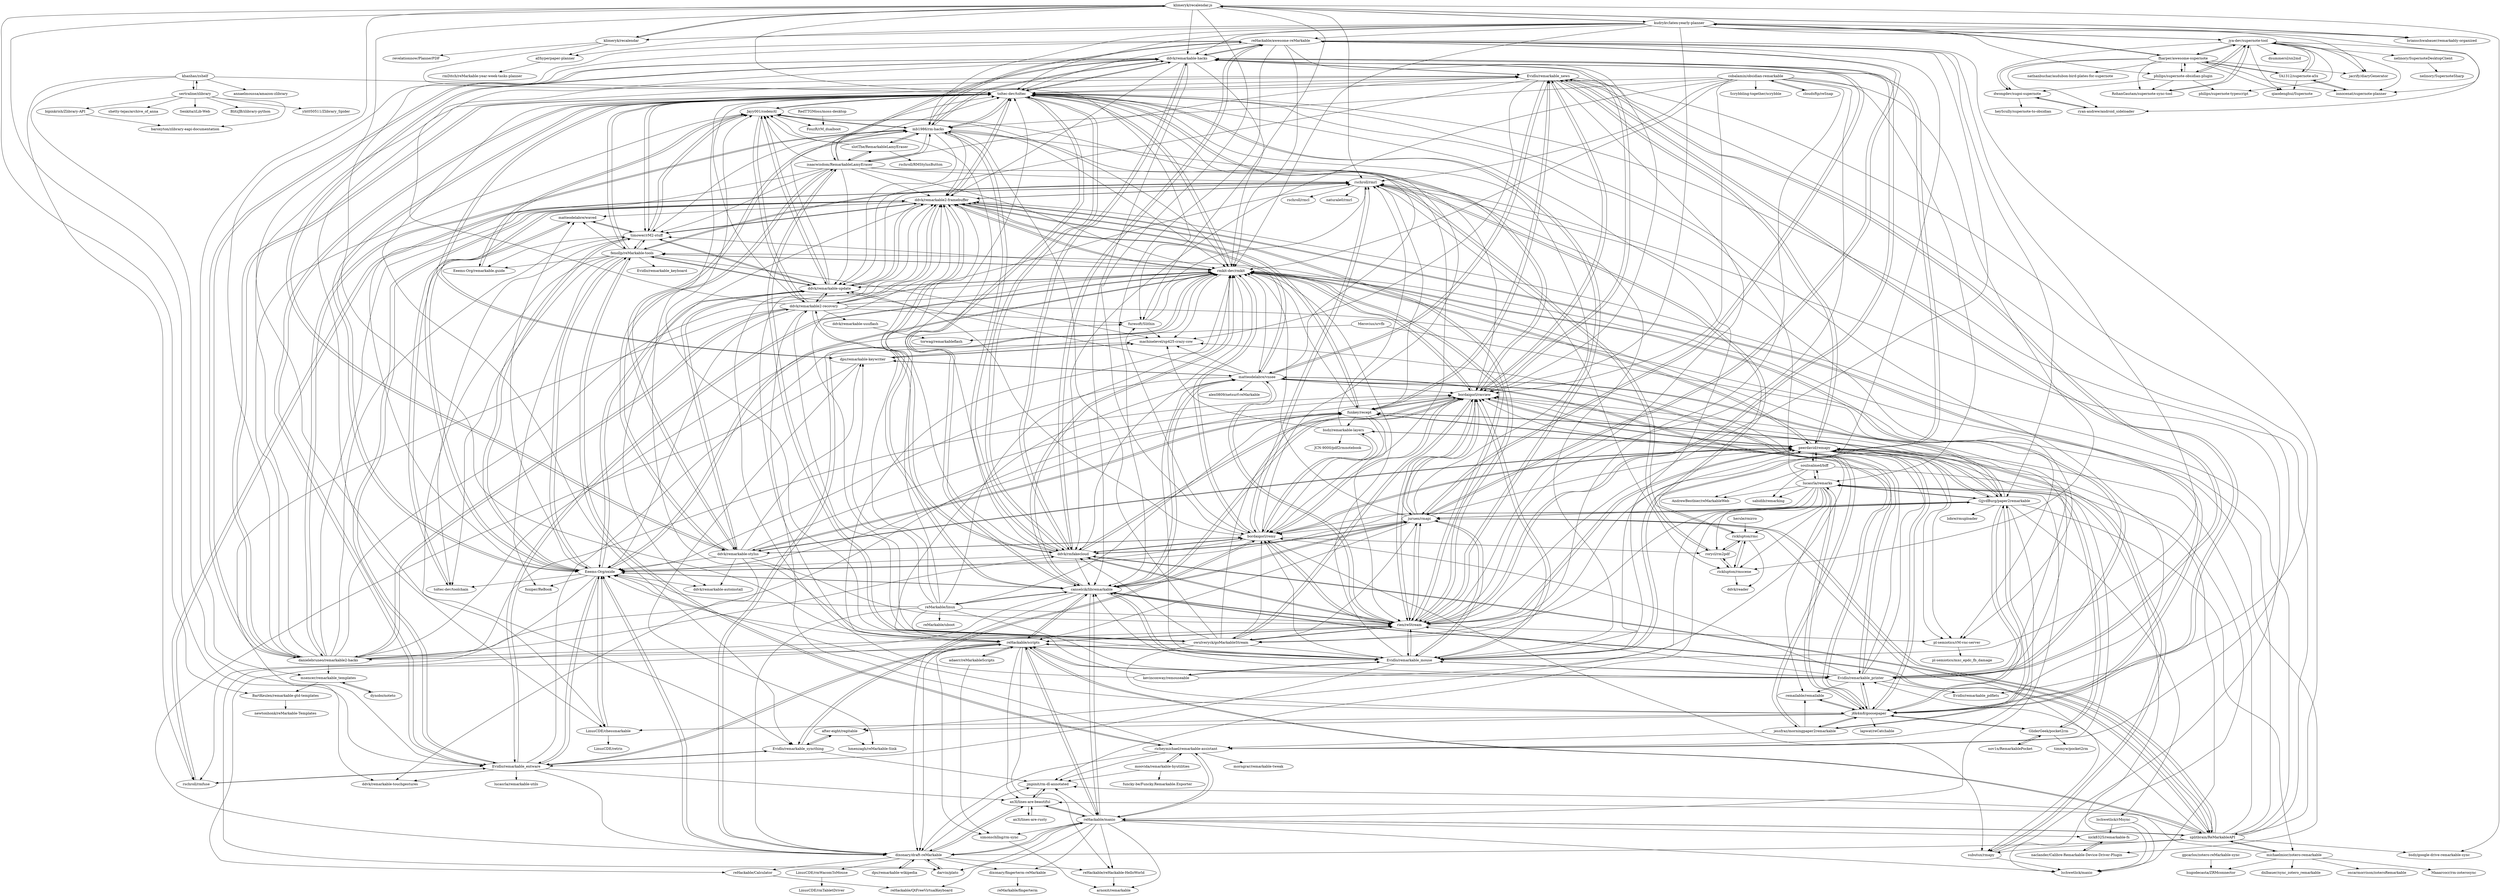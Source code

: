digraph G {
"reHackable/awesome-reMarkable" -> "ddvk/remarkable-hacks"
"reHackable/awesome-reMarkable" -> "juruen/rmapi"
"reHackable/awesome-reMarkable" -> "toltec-dev/toltec"
"reHackable/awesome-reMarkable" -> "ddvk/rmfakecloud"
"reHackable/awesome-reMarkable" -> "bordaigorl/rmview"
"reHackable/awesome-reMarkable" -> "rien/reStream"
"reHackable/awesome-reMarkable" -> "Evidlo/remarkable_mouse"
"reHackable/awesome-reMarkable" -> "canselcik/libremarkable"
"reHackable/awesome-reMarkable" -> "mb1986/rm-hacks"
"reHackable/awesome-reMarkable" -> "splitbrain/ReMarkableAPI"
"reHackable/awesome-reMarkable" -> "danielebruneo/remarkable2-hacks"
"reHackable/awesome-reMarkable" -> "owulveryck/goMarkableStream"
"reHackable/awesome-reMarkable" -> "GjjvdBurg/paper2remarkable"
"reHackable/awesome-reMarkable" -> "reHackable/scripts"
"reHackable/awesome-reMarkable" -> "rmkit-dev/rmkit"
"lschwetlick/rMsync" -> "lschwetlick/maxio"
"lschwetlick/rMsync" -> "nick8325/remarkable-fs"
"ddvk/remarkable-hacks" -> "reHackable/awesome-reMarkable"
"ddvk/remarkable-hacks" -> "toltec-dev/toltec"
"ddvk/remarkable-hacks" -> "mb1986/rm-hacks"
"ddvk/remarkable-hacks" -> "bordaigorl/rmview"
"ddvk/remarkable-hacks" -> "ddvk/rmfakecloud"
"ddvk/remarkable-hacks" -> "ddvk/remarkable-stylus"
"ddvk/remarkable-hacks" -> "juruen/rmapi"
"ddvk/remarkable-hacks" -> "rien/reStream"
"ddvk/remarkable-hacks" -> "danielebruneo/remarkable2-hacks"
"ddvk/remarkable-hacks" -> "Evidlo/remarkable_mouse"
"ddvk/remarkable-hacks" -> "rmkit-dev/rmkit"
"ddvk/remarkable-hacks" -> "canselcik/libremarkable"
"ddvk/remarkable-hacks" -> "ddvk/remarkable2-framebuffer"
"ddvk/remarkable-hacks" -> "isaacwisdom/RemarkableLamyEraser"
"ddvk/remarkable-hacks" -> "Evidlo/remarkable_news"
"richeymichael/remarkable-assistant" -> "morngrar/remarkable-tweak"
"richeymichael/remarkable-assistant" -> "moovida/remarkable-hyutilities"
"richeymichael/remarkable-assistant" -> "reHackable/maxio"
"richeymichael/remarkable-assistant" -> "dixonary/draft-reMarkable"
"richeymichael/remarkable-assistant" -> "jmpinit/rm-dl-annotated"
"richeymichael/remarkable-assistant" -> "fenollp/reMarkable-tools"
"Merovius/srvfb" -> "pl-semiotics/rM-vnc-server"
"Merovius/srvfb" -> "torwag/remarkableflash"
"Evidlo/remarkable_mouse" -> "kevinconway/remouseable"
"Evidlo/remarkable_mouse" -> "bordaigorl/rmview"
"Evidlo/remarkable_mouse" -> "rien/reStream"
"Evidlo/remarkable_mouse" -> "canselcik/libremarkable"
"Evidlo/remarkable_mouse" -> "reHackable/scripts"
"Evidlo/remarkable_mouse" -> "toltec-dev/toltec"
"Evidlo/remarkable_mouse" -> "Evidlo/remarkable_entware"
"Evidlo/remarkable_mouse" -> "ddvk/remarkable-hacks"
"Evidlo/remarkable_mouse" -> "Evidlo/remarkable_printer"
"Evidlo/remarkable_mouse" -> "peerdavid/remapy"
"Evidlo/remarkable_mouse" -> "matteodelabre/vnsee"
"Evidlo/remarkable_mouse" -> "juruen/rmapi"
"Evidlo/remarkable_mouse" -> "bordaigorl/remy"
"Evidlo/remarkable_mouse" -> "rmkit-dev/rmkit"
"Evidlo/remarkable_mouse" -> "ddvk/remarkable2-framebuffer"
"juruen/rmapi" -> "splitbrain/ReMarkableAPI"
"juruen/rmapi" -> "rien/reStream"
"juruen/rmapi" -> "ddvk/rmfakecloud"
"juruen/rmapi" -> "ddvk/remarkable-hacks"
"juruen/rmapi" -> "bordaigorl/rmview"
"juruen/rmapi" -> "reHackable/awesome-reMarkable"
"juruen/rmapi" -> "GjjvdBurg/paper2remarkable"
"juruen/rmapi" -> "canselcik/libremarkable"
"juruen/rmapi" -> "toltec-dev/toltec"
"juruen/rmapi" -> "rmkit-dev/rmkit"
"juruen/rmapi" -> "reHackable/scripts"
"juruen/rmapi" -> "peerdavid/remapy"
"juruen/rmapi" -> "subutux/rmapy"
"juruen/rmapi" -> "Evidlo/remarkable_mouse"
"juruen/rmapi" -> "bordaigorl/remy"
"Evidlo/remarkable_syncthing" -> "Evidlo/remarkable_entware"
"Evidlo/remarkable_syncthing" -> "after-eight/regitable"
"Evidlo/remarkable_syncthing" -> "bordaigorl/remy"
"Evidlo/remarkable_syncthing" -> "jmpinit/rm-dl-annotated"
"reHackable/scripts" -> "reHackable/maxio"
"reHackable/scripts" -> "simonschllng/rm-sync"
"reHackable/scripts" -> "Evidlo/remarkable_mouse"
"reHackable/scripts" -> "Evidlo/remarkable_entware"
"reHackable/scripts" -> "Eeems-Org/oxide"
"reHackable/scripts" -> "adaerr/reMarkableScripts"
"reHackable/scripts" -> "rmkit-dev/rmkit"
"reHackable/scripts" -> "splitbrain/ReMarkableAPI"
"reHackable/scripts" -> "ax3l/lines-are-beautiful"
"reHackable/scripts" -> "rien/reStream"
"reHackable/scripts" -> "reHackable/reHackable-HelloWorld"
"reHackable/scripts" -> "canselcik/libremarkable"
"reHackable/scripts" -> "Evidlo/remarkable_printer"
"reHackable/scripts" -> "reHackable/Calculator"
"reHackable/scripts" -> "dixonary/draft-reMarkable"
"GjjvdBurg/paper2remarkable" -> "j6k4m8/goosepaper"
"GjjvdBurg/paper2remarkable" -> "juruen/rmapi"
"GjjvdBurg/paper2remarkable" -> "peerdavid/remapy"
"GjjvdBurg/paper2remarkable" -> "jessfraz/morningpaper2remarkable"
"GjjvdBurg/paper2remarkable" -> "lschwetlick/rMsync"
"GjjvdBurg/paper2remarkable" -> "after-eight/regitable"
"GjjvdBurg/paper2remarkable" -> "lucasrla/remarks"
"GjjvdBurg/paper2remarkable" -> "rien/reStream"
"GjjvdBurg/paper2remarkable" -> "funkey/recept"
"GjjvdBurg/paper2remarkable" -> "matteodelabre/vnsee"
"GjjvdBurg/paper2remarkable" -> "jmpinit/rm-dl-annotated"
"GjjvdBurg/paper2remarkable" -> "bordaigorl/rmview"
"GjjvdBurg/paper2remarkable" -> "lobre/rmuploader"
"GjjvdBurg/paper2remarkable" -> "michaelmior/zotero-remarkable"
"GjjvdBurg/paper2remarkable" -> "richeymichael/remarkable-assistant"
"ax3l/lines-are-rusty" -> "ax3l/lines-are-beautiful"
"jessfraz/morningpaper2remarkable" -> "GjjvdBurg/paper2remarkable"
"jessfraz/morningpaper2remarkable" -> "j6k4m8/goosepaper"
"jessfraz/morningpaper2remarkable" -> "richeymichael/remarkable-assistant"
"jessfraz/morningpaper2remarkable" -> "matteodelabre/vnsee"
"jessfraz/morningpaper2remarkable" -> "remailable/remailable"
"dixonary/draft-reMarkable" -> "Eeems-Org/oxide"
"dixonary/draft-reMarkable" -> "reHackable/maxio"
"dixonary/draft-reMarkable" -> "LinusCDE/rmWacomToMouse"
"dixonary/draft-reMarkable" -> "darvin/plato"
"dixonary/draft-reMarkable" -> "jmpinit/rm-dl-annotated"
"dixonary/draft-reMarkable" -> "ax3l/lines-are-beautiful"
"dixonary/draft-reMarkable" -> "reHackable/reHackable-HelloWorld"
"dixonary/draft-reMarkable" -> "dixonary/fingerterm-reMarkable"
"dixonary/draft-reMarkable" -> "reHackable/Calculator"
"dixonary/draft-reMarkable" -> "dps/remarkable-wikipedia"
"dixonary/draft-reMarkable" -> "rmkit-dev/rmkit"
"canselcik/libremarkable" -> "Eeems-Org/oxide"
"canselcik/libremarkable" -> "toltec-dev/toltec"
"canselcik/libremarkable" -> "ddvk/remarkable2-framebuffer"
"canselcik/libremarkable" -> "splitbrain/ReMarkableAPI"
"canselcik/libremarkable" -> "rmkit-dev/rmkit"
"canselcik/libremarkable" -> "darvin/plato"
"canselcik/libremarkable" -> "Evidlo/remarkable_mouse"
"canselcik/libremarkable" -> "reMarkable/linux"
"canselcik/libremarkable" -> "rien/reStream"
"canselcik/libremarkable" -> "juruen/rmapi"
"canselcik/libremarkable" -> "bordaigorl/rmview"
"canselcik/libremarkable" -> "dixonary/draft-reMarkable"
"canselcik/libremarkable" -> "reHackable/maxio"
"canselcik/libremarkable" -> "matteodelabre/vnsee"
"canselcik/libremarkable" -> "reHackable/scripts"
"dps/remarkable-wikipedia" -> "dixonary/draft-reMarkable"
"nick8325/remarkable-fs" -> "naclander/Calibre-Remarkable-Device-Driver-Plugin"
"adaerr/reMarkableScripts" -> "simonschllng/rm-sync"
"adaerr/reMarkableScripts" -> "reHackable/scripts"
"splitbrain/ReMarkableAPI" -> "juruen/rmapi"
"splitbrain/ReMarkableAPI" -> "canselcik/libremarkable"
"splitbrain/ReMarkableAPI" -> "michaelmior/zotero-remarkable"
"splitbrain/ReMarkableAPI" -> "reHackable/maxio"
"splitbrain/ReMarkableAPI" -> "reHackable/scripts"
"splitbrain/ReMarkableAPI" -> "subutux/rmapy"
"splitbrain/ReMarkableAPI" -> "toltec-dev/toltec"
"splitbrain/ReMarkableAPI" -> "rmkit-dev/rmkit"
"splitbrain/ReMarkableAPI" -> "ddvk/rmfakecloud"
"splitbrain/ReMarkableAPI" -> "dixonary/draft-reMarkable"
"splitbrain/ReMarkableAPI" -> "Evidlo/remarkable_printer"
"splitbrain/ReMarkableAPI" -> "bsdz/google-drive-remarkable-sync"
"splitbrain/ReMarkableAPI" -> "peerdavid/remapy"
"splitbrain/ReMarkableAPI" -> "ax3l/lines-are-beautiful"
"splitbrain/ReMarkableAPI" -> "ddvk/remarkable2-framebuffer"
"simonschllng/rm-sync" -> "arnoxit/remarkable"
"jmpinit/rm-dl-annotated" -> "ax3l/lines-are-beautiful"
"dps/remarkable-keywriter" -> "machinelevel/sp425-crazy-cow"
"dps/remarkable-keywriter" -> "matteodelabre/vnsee"
"dps/remarkable-keywriter" -> "toltec-dev/toltec"
"dps/remarkable-keywriter" -> "dixonary/draft-reMarkable"
"dps/remarkable-keywriter" -> "rmkit-dev/rmkit"
"dps/remarkable-keywriter" -> "hmenzagh/reMarkable-Sink"
"ax3l/lines-are-beautiful" -> "reHackable/maxio"
"ax3l/lines-are-beautiful" -> "jmpinit/rm-dl-annotated"
"ax3l/lines-are-beautiful" -> "ax3l/lines-are-rusty"
"ax3l/lines-are-beautiful" -> "dixonary/draft-reMarkable"
"michaelmior/zotero-remarkable" -> "dnlbauer/sync_zotero_remarkable"
"michaelmior/zotero-remarkable" -> "splitbrain/ReMarkableAPI"
"michaelmior/zotero-remarkable" -> "oscarmorrison/zoteroRemarkable" ["e"=1]
"michaelmior/zotero-remarkable" -> "Maaarcocr/rm-zoterosync"
"michaelmior/zotero-remarkable" -> "hugodecasta/ZRMconnector"
"michaelmior/zotero-remarkable" -> "jmpinit/rm-dl-annotated"
"reHackable/maxio" -> "ax3l/lines-are-beautiful"
"reHackable/maxio" -> "reHackable/scripts"
"reHackable/maxio" -> "lschwetlick/maxio"
"reHackable/maxio" -> "dixonary/draft-reMarkable"
"reHackable/maxio" -> "jmpinit/rm-dl-annotated"
"reHackable/maxio" -> "nick8325/remarkable-fs"
"reHackable/maxio" -> "reHackable/reHackable-HelloWorld"
"reHackable/maxio" -> "richeymichael/remarkable-assistant"
"reHackable/maxio" -> "arnoxit/remarkable"
"reHackable/maxio" -> "simonschllng/rm-sync"
"reHackable/maxio" -> "splitbrain/ReMarkableAPI"
"reHackable/maxio" -> "dixonary/fingerterm-reMarkable"
"reHackable/maxio" -> "darvin/plato"
"reHackable/maxio" -> "reHackable/QtFreeVirtualKeyboard"
"reHackable/maxio" -> "canselcik/libremarkable"
"Evidlo/remarkable_entware" -> "Evidlo/remarkable_syncthing"
"Evidlo/remarkable_entware" -> "rschroll/rmfuse"
"Evidlo/remarkable_entware" -> "rmkit-dev/rmkit"
"Evidlo/remarkable_entware" -> "toltec-dev/toltec"
"Evidlo/remarkable_entware" -> "dixonary/draft-reMarkable"
"Evidlo/remarkable_entware" -> "Eeems-Org/oxide"
"Evidlo/remarkable_entware" -> "reHackable/scripts"
"Evidlo/remarkable_entware" -> "ddvk/remarkable-touchgestures"
"Evidlo/remarkable_entware" -> "machinelevel/sp425-crazy-cow"
"Evidlo/remarkable_entware" -> "ax3l/lines-are-beautiful"
"Evidlo/remarkable_entware" -> "ddvk/remarkable2-framebuffer"
"Evidlo/remarkable_entware" -> "lucasrla/remarkable-utils"
"reHackable/reHackable-HelloWorld" -> "arnoxit/remarkable"
"darvin/plato" -> "dixonary/draft-reMarkable"
"reHackable/Calculator" -> "reHackable/QtFreeVirtualKeyboard"
"LinusCDE/rmWacomToMouse" -> "LinusCDE/rmTabletDriver"
"dixonary/fingerterm-reMarkable" -> "reMarkable/fingerterm"
"moovida/remarkable-hyutilities" -> "funcky-be/Funcky.Remarkable.Exporter"
"moovida/remarkable-hyutilities" -> "richeymichael/remarkable-assistant"
"moovida/remarkable-hyutilities" -> "jmpinit/rm-dl-annotated"
"rien/reStream" -> "bordaigorl/rmview"
"rien/reStream" -> "juruen/rmapi"
"rien/reStream" -> "Evidlo/remarkable_mouse"
"rien/reStream" -> "toltec-dev/toltec"
"rien/reStream" -> "rmkit-dev/rmkit"
"rien/reStream" -> "ddvk/remarkable-hacks"
"rien/reStream" -> "matteodelabre/vnsee"
"rien/reStream" -> "canselcik/libremarkable"
"rien/reStream" -> "ddvk/rmfakecloud"
"rien/reStream" -> "ddvk/remarkable2-framebuffer"
"rien/reStream" -> "reHackable/scripts"
"rien/reStream" -> "peerdavid/remapy"
"rien/reStream" -> "owulveryck/goMarkableStream"
"rien/reStream" -> "bordaigorl/remy"
"rien/reStream" -> "pl-semiotics/rM-vnc-server"
"ddvk/remarkable-stylus" -> "isaacwisdom/RemarkableLamyEraser"
"ddvk/remarkable-stylus" -> "ddvk/remarkable-hacks"
"ddvk/remarkable-stylus" -> "ddvk/remarkable-autoinstall"
"ddvk/remarkable-stylus" -> "ddvk/remarkable-update"
"ddvk/remarkable-stylus" -> "funkey/recept"
"ddvk/remarkable-stylus" -> "peerdavid/remapy"
"ddvk/remarkable-stylus" -> "mb1986/rm-hacks"
"ddvk/remarkable-stylus" -> "Eeems-Org/oxide"
"ddvk/remarkable-stylus" -> "bordaigorl/remy"
"ddvk/remarkable-stylus" -> "bordaigorl/rmview"
"ddvk/remarkable-stylus" -> "ddvk/remarkable-touchgestures"
"ddvk/remarkable-stylus" -> "rien/reStream"
"ddvk/remarkable-stylus" -> "dps/remarkable-keywriter"
"peerdavid/remapy" -> "bordaigorl/remy"
"peerdavid/remapy" -> "subutux/rmapy"
"peerdavid/remapy" -> "rmkit-dev/rmkit"
"peerdavid/remapy" -> "soulisalmed/biff"
"peerdavid/remapy" -> "bsdz/remarkable-layers"
"peerdavid/remapy" -> "bordaigorl/rmview"
"peerdavid/remapy" -> "GjjvdBurg/paper2remarkable"
"peerdavid/remapy" -> "lschwetlick/maxio"
"peerdavid/remapy" -> "rien/reStream"
"peerdavid/remapy" -> "Evidlo/remarkable_news"
"peerdavid/remapy" -> "richeymichael/remarkable-assistant"
"peerdavid/remapy" -> "ddvk/remarkable-stylus"
"peerdavid/remapy" -> "pl-semiotics/rM-vnc-server"
"peerdavid/remapy" -> "j6k4m8/goosepaper"
"bordaigorl/rmview" -> "rien/reStream"
"bordaigorl/rmview" -> "Evidlo/remarkable_mouse"
"bordaigorl/rmview" -> "ddvk/remarkable-hacks"
"bordaigorl/rmview" -> "bordaigorl/remy"
"bordaigorl/rmview" -> "peerdavid/remapy"
"bordaigorl/rmview" -> "toltec-dev/toltec"
"bordaigorl/rmview" -> "rmkit-dev/rmkit"
"bordaigorl/rmview" -> "juruen/rmapi"
"bordaigorl/rmview" -> "ddvk/rmfakecloud"
"bordaigorl/rmview" -> "owulveryck/goMarkableStream"
"bordaigorl/rmview" -> "funkey/recept"
"bordaigorl/rmview" -> "pl-semiotics/rM-vnc-server"
"bordaigorl/rmview" -> "canselcik/libremarkable"
"bordaigorl/rmview" -> "Eeems-Org/oxide"
"bordaigorl/rmview" -> "Evidlo/remarkable_news"
"rmkit-dev/rmkit" -> "Eeems-Org/oxide"
"rmkit-dev/rmkit" -> "toltec-dev/toltec"
"rmkit-dev/rmkit" -> "ddvk/remarkable2-framebuffer"
"rmkit-dev/rmkit" -> "peerdavid/remapy"
"rmkit-dev/rmkit" -> "Evidlo/remarkable_entware"
"rmkit-dev/rmkit" -> "fenollp/reMarkable-tools"
"rmkit-dev/rmkit" -> "dixonary/draft-reMarkable"
"rmkit-dev/rmkit" -> "ddvk/remarkable-update"
"rmkit-dev/rmkit" -> "bordaigorl/rmview"
"rmkit-dev/rmkit" -> "rien/reStream"
"rmkit-dev/rmkit" -> "canselcik/libremarkable"
"rmkit-dev/rmkit" -> "bordaigorl/remy"
"rmkit-dev/rmkit" -> "timower/rM2-stuff"
"rmkit-dev/rmkit" -> "Evidlo/remarkable_printer"
"rmkit-dev/rmkit" -> "machinelevel/sp425-crazy-cow"
"subutux/rmapy" -> "peerdavid/remapy"
"subutux/rmapy" -> "lschwetlick/maxio"
"subutux/rmapy" -> "rschroll/rmrl"
"kevinconway/remouseable" -> "Evidlo/remarkable_mouse"
"kevinconway/remouseable" -> "ddvk/remarkable2-framebuffer"
"kevinconway/remouseable" -> "matteodelabre/vnsee"
"kevinconway/remouseable" -> "bordaigorl/rmview"
"bordaigorl/remy" -> "peerdavid/remapy"
"bordaigorl/remy" -> "rschroll/rmrl"
"bordaigorl/remy" -> "bordaigorl/rmview"
"bordaigorl/remy" -> "bsdz/remarkable-layers"
"bordaigorl/remy" -> "rmkit-dev/rmkit"
"bordaigorl/remy" -> "rorycl/rm2pdf"
"bordaigorl/remy" -> "subutux/rmapy"
"bordaigorl/remy" -> "Evidlo/remarkable_syncthing"
"bordaigorl/remy" -> "furesoft/Slithin"
"bordaigorl/remy" -> "Eeems-Org/oxide"
"bordaigorl/remy" -> "Jayy001/codexctl"
"bordaigorl/remy" -> "rien/reStream"
"bordaigorl/remy" -> "ddvk/rmfakecloud"
"bordaigorl/remy" -> "ddvk/remarkable-stylus"
"bordaigorl/remy" -> "ddvk/remarkable-update"
"jya-dev/supernote-tool" -> "fharper/awesome-supernote"
"jya-dev/supernote-tool" -> "RohanGautam/supernote-sync-tool"
"jya-dev/supernote-tool" -> "TA1312/supernote-a5x"
"jya-dev/supernote-tool" -> "philips/supernote-obsidian-plugin"
"jya-dev/supernote-tool" -> "qiaodenghui/Supernote"
"jya-dev/supernote-tool" -> "jacrify/diaryGenerator"
"jya-dev/supernote-tool" -> "innocenat/supernote-planner"
"jya-dev/supernote-tool" -> "dsummersl/sn2md"
"jya-dev/supernote-tool" -> "kudrykv/latex-yearly-planner"
"jya-dev/supernote-tool" -> "dwongdev/sugoi-supernote"
"jya-dev/supernote-tool" -> "philips/supernote-typescript"
"jya-dev/supernote-tool" -> "nelinory/SupernoteDesktopClient"
"jya-dev/supernote-tool" -> "ryan-andrew/android_sideloader"
"j6k4m8/goosepaper" -> "remailable/remailable"
"j6k4m8/goosepaper" -> "Evidlo/remarkable_news"
"j6k4m8/goosepaper" -> "GjjvdBurg/paper2remarkable"
"j6k4m8/goosepaper" -> "GliderGeek/pocket2rm"
"j6k4m8/goosepaper" -> "ddvk/remarkable2-framebuffer"
"j6k4m8/goosepaper" -> "toltec-dev/toltec"
"j6k4m8/goosepaper" -> "jessfraz/morningpaper2remarkable"
"j6k4m8/goosepaper" -> "Eeems-Org/oxide"
"j6k4m8/goosepaper" -> "lucasrla/remarks"
"j6k4m8/goosepaper" -> "LinusCDE/chessmarkable"
"j6k4m8/goosepaper" -> "peerdavid/remapy"
"j6k4m8/goosepaper" -> "lapwat/reCatchable"
"j6k4m8/goosepaper" -> "Evidlo/remarkable_printer"
"j6k4m8/goosepaper" -> "funkey/recept"
"j6k4m8/goosepaper" -> "after-eight/regitable"
"ddvk/rmfakecloud" -> "toltec-dev/toltec"
"ddvk/rmfakecloud" -> "juruen/rmapi"
"ddvk/rmfakecloud" -> "ddvk/remarkable-hacks"
"ddvk/rmfakecloud" -> "bordaigorl/rmview"
"ddvk/rmfakecloud" -> "rien/reStream"
"ddvk/rmfakecloud" -> "Eeems-Org/oxide"
"ddvk/rmfakecloud" -> "rmkit-dev/rmkit"
"ddvk/rmfakecloud" -> "mb1986/rm-hacks"
"ddvk/rmfakecloud" -> "reHackable/awesome-reMarkable"
"ddvk/rmfakecloud" -> "ddvk/remarkable2-recovery"
"ddvk/rmfakecloud" -> "ddvk/remarkable2-framebuffer"
"ddvk/rmfakecloud" -> "bordaigorl/remy"
"ddvk/rmfakecloud" -> "canselcik/libremarkable"
"ddvk/rmfakecloud" -> "splitbrain/ReMarkableAPI"
"ddvk/rmfakecloud" -> "Jayy001/codexctl"
"Evidlo/remarkable_printer" -> "rmkit-dev/rmkit"
"Evidlo/remarkable_printer" -> "Evidlo/remarkable_news"
"Evidlo/remarkable_printer" -> "Evidlo/remarkable_pdflets"
"Evidlo/remarkable_printer" -> "matteodelabre/vnsee"
"Evidlo/remarkable_printer" -> "Evidlo/remarkable_mouse"
"Evidlo/remarkable_printer" -> "reHackable/scripts"
"Evidlo/remarkable_printer" -> "remailable/remailable"
"Evidlo/remarkable_printer" -> "peerdavid/remapy"
"Evidlo/remarkable_printer" -> "machinelevel/sp425-crazy-cow"
"Evidlo/remarkable_printer" -> "bordaigorl/rmview"
"Evidlo/remarkable_printer" -> "j6k4m8/goosepaper"
"Evidlo/remarkable_printer" -> "rien/reStream"
"Evidlo/remarkable_printer" -> "bordaigorl/remy"
"Evidlo/remarkable_printer" -> "fenollp/reMarkable-tools"
"Evidlo/remarkable_printer" -> "canselcik/libremarkable"
"Evidlo/remarkable_news" -> "j6k4m8/goosepaper"
"Evidlo/remarkable_news" -> "machinelevel/sp425-crazy-cow"
"Evidlo/remarkable_news" -> "Evidlo/remarkable_printer"
"Evidlo/remarkable_news" -> "matteodelabre/vnsee"
"Evidlo/remarkable_news" -> "peerdavid/remapy"
"Evidlo/remarkable_news" -> "Evidlo/remarkable_pdflets"
"Evidlo/remarkable_news" -> "bordaigorl/rmview"
"Evidlo/remarkable_news" -> "funkey/recept"
"Evidlo/remarkable_news" -> "ddvk/remarkable-update"
"Evidlo/remarkable_news" -> "ddvk/remarkable-hacks"
"Evidlo/remarkable_news" -> "rien/reStream"
"Evidlo/remarkable_news" -> "LinusCDE/chessmarkable"
"Evidlo/remarkable_news" -> "Evidlo/remarkable_syncthing"
"Evidlo/remarkable_news" -> "richeymichael/remarkable-assistant"
"Evidlo/remarkable_news" -> "toltec-dev/toltec"
"GliderGeek/pocket2rm" -> "nov1n/RemarkablePocket"
"GliderGeek/pocket2rm" -> "j6k4m8/goosepaper"
"GliderGeek/pocket2rm" -> "lucasrla/remarks"
"GliderGeek/pocket2rm" -> "timmyw/pocket2rm"
"toltec-dev/toltec" -> "rmkit-dev/rmkit"
"toltec-dev/toltec" -> "Eeems-Org/oxide"
"toltec-dev/toltec" -> "ddvk/remarkable2-framebuffer"
"toltec-dev/toltec" -> "ddvk/rmfakecloud"
"toltec-dev/toltec" -> "ddvk/remarkable-hacks"
"toltec-dev/toltec" -> "danielebruneo/remarkable2-hacks"
"toltec-dev/toltec" -> "Jayy001/codexctl"
"toltec-dev/toltec" -> "canselcik/libremarkable"
"toltec-dev/toltec" -> "Evidlo/remarkable_entware"
"toltec-dev/toltec" -> "bordaigorl/rmview"
"toltec-dev/toltec" -> "rien/reStream"
"toltec-dev/toltec" -> "fenollp/reMarkable-tools"
"toltec-dev/toltec" -> "mb1986/rm-hacks"
"toltec-dev/toltec" -> "timower/rM2-stuff"
"toltec-dev/toltec" -> "dps/remarkable-keywriter"
"Eeems-Org/oxide" -> "rmkit-dev/rmkit"
"Eeems-Org/oxide" -> "ddvk/remarkable2-framebuffer"
"Eeems-Org/oxide" -> "toltec-dev/toltec"
"Eeems-Org/oxide" -> "dixonary/draft-reMarkable"
"Eeems-Org/oxide" -> "timower/rM2-stuff"
"Eeems-Org/oxide" -> "canselcik/libremarkable"
"Eeems-Org/oxide" -> "fenollp/reMarkable-tools"
"Eeems-Org/oxide" -> "ddvk/remarkable-update"
"Eeems-Org/oxide" -> "toltec-dev/toolchain"
"Eeems-Org/oxide" -> "ddvk/remarkable-autoinstall"
"Eeems-Org/oxide" -> "LinusCDE/chessmarkable"
"Eeems-Org/oxide" -> "matteodelabre/waved"
"Eeems-Org/oxide" -> "Evidlo/remarkable_entware"
"Eeems-Org/oxide" -> "fsniper/ReBook"
"Eeems-Org/oxide" -> "rschroll/rmfuse"
"lucasrla/remarks" -> "soulisalmed/biff"
"lucasrla/remarks" -> "rorycl/rm2pdf"
"lucasrla/remarks" -> "GliderGeek/pocket2rm"
"lucasrla/remarks" -> "sabidib/remarking"
"lucasrla/remarks" -> "Eeems-Org/oxide"
"lucasrla/remarks" -> "j6k4m8/goosepaper"
"lucasrla/remarks" -> "AndrewBestbier/reMarkableWeb"
"lucasrla/remarks" -> "GjjvdBurg/paper2remarkable"
"lucasrla/remarks" -> "ricklupton/rmscene"
"lucasrla/remarks" -> "toltec-dev/toltec"
"lucasrla/remarks" -> "reHackable/maxio"
"lucasrla/remarks" -> "bordaigorl/remy"
"lucasrla/remarks" -> "ricklupton/rmc"
"lucasrla/remarks" -> "lschwetlick/maxio"
"lucasrla/remarks" -> "remailable/remailable"
"fenollp/reMarkable-tools" -> "Eeems-Org/oxide"
"fenollp/reMarkable-tools" -> "rschroll/rmrl"
"fenollp/reMarkable-tools" -> "timower/rM2-stuff"
"fenollp/reMarkable-tools" -> "Eeems-Org/remarkable.guide"
"fenollp/reMarkable-tools" -> "rmkit-dev/rmkit"
"fenollp/reMarkable-tools" -> "toltec-dev/toltec"
"fenollp/reMarkable-tools" -> "machinelevel/sp425-crazy-cow"
"fenollp/reMarkable-tools" -> "matteodelabre/waved"
"fenollp/reMarkable-tools" -> "fsniper/ReBook"
"fenollp/reMarkable-tools" -> "ddvk/remarkable-update"
"fenollp/reMarkable-tools" -> "Evidlo/remarkable_keyboard"
"fenollp/reMarkable-tools" -> "toltec-dev/toolchain"
"fenollp/reMarkable-tools" -> "richeymichael/remarkable-assistant"
"fenollp/reMarkable-tools" -> "LinusCDE/chessmarkable"
"rorycl/rm2pdf" -> "ricklupton/rmc"
"rorycl/rm2pdf" -> "rschroll/rmrl"
"rorycl/rm2pdf" -> "ricklupton/rmscene"
"ddvk/remarkable-uuuflash" -> "torwag/remarkableflash"
"machinelevel/sp425-crazy-cow" -> "dps/remarkable-keywriter"
"matteodelabre/vnsee" -> "dps/remarkable-keywriter"
"matteodelabre/vnsee" -> "rien/reStream"
"matteodelabre/vnsee" -> "ddvk/remarkable2-framebuffer"
"matteodelabre/vnsee" -> "Evidlo/remarkable_printer"
"matteodelabre/vnsee" -> "Evidlo/remarkable_news"
"matteodelabre/vnsee" -> "canselcik/libremarkable"
"matteodelabre/vnsee" -> "ddvk/remarkable-update"
"matteodelabre/vnsee" -> "rmkit-dev/rmkit"
"matteodelabre/vnsee" -> "Eeems-Org/oxide"
"matteodelabre/vnsee" -> "machinelevel/sp425-crazy-cow"
"matteodelabre/vnsee" -> "jessfraz/morningpaper2remarkable"
"matteodelabre/vnsee" -> "toltec-dev/toltec"
"matteodelabre/vnsee" -> "alex0809/netsurf-reMarkable"
"matteodelabre/vnsee" -> "bordaigorl/rmview"
"matteodelabre/vnsee" -> "GjjvdBurg/paper2remarkable"
"bsdz/remarkable-layers" -> "peerdavid/remapy"
"bsdz/remarkable-layers" -> "JCN-9000/pdf2rmnotebook" ["e"=1]
"bsdz/remarkable-layers" -> "rschroll/rmrl"
"bsdz/remarkable-layers" -> "bordaigorl/remy"
"bsdz/remarkable-layers" -> "machinelevel/sp425-crazy-cow"
"pl-semiotics/rM-vnc-server" -> "pl-semiotics/mxc_epdc_fb_damage"
"soulisalmed/biff" -> "lucasrla/remarks"
"soulisalmed/biff" -> "peerdavid/remapy"
"soulisalmed/biff" -> "AndrewBestbier/reMarkableWeb"
"soulisalmed/biff" -> "sabidib/remarking"
"soulisalmed/biff" -> "lschwetlick/maxio"
"toltec-dev/toolchain" -> "matteodelabre/waved"
"cobalamin/obsidian-remarkable" -> "cloudsftp/reSnap"
"cobalamin/obsidian-remarkable" -> "toltec-dev/toltec"
"cobalamin/obsidian-remarkable" -> "Scrybbling-together/scrybble"
"cobalamin/obsidian-remarkable" -> "mb1986/rm-hacks"
"cobalamin/obsidian-remarkable" -> "rschroll/rmrl"
"cobalamin/obsidian-remarkable" -> "rmkit-dev/rmkit"
"cobalamin/obsidian-remarkable" -> "ricklupton/rmscene"
"cobalamin/obsidian-remarkable" -> "lucasrla/remarks"
"cobalamin/obsidian-remarkable" -> "rien/reStream"
"cobalamin/obsidian-remarkable" -> "owulveryck/goMarkableStream"
"cobalamin/obsidian-remarkable" -> "ddvk/rmfakecloud"
"cobalamin/obsidian-remarkable" -> "bordaigorl/rmview"
"owulveryck/goMarkableStream" -> "bordaigorl/rmview"
"owulveryck/goMarkableStream" -> "rien/reStream"
"owulveryck/goMarkableStream" -> "toltec-dev/toltec"
"owulveryck/goMarkableStream" -> "ddvk/rmfakecloud"
"owulveryck/goMarkableStream" -> "ddvk/remarkable2-recovery"
"owulveryck/goMarkableStream" -> "mb1986/rm-hacks"
"owulveryck/goMarkableStream" -> "bordaigorl/remy"
"owulveryck/goMarkableStream" -> "isaacwisdom/RemarkableLamyEraser"
"owulveryck/goMarkableStream" -> "ddvk/remarkable2-framebuffer"
"owulveryck/goMarkableStream" -> "j6k4m8/goosepaper"
"owulveryck/goMarkableStream" -> "juruen/rmapi"
"owulveryck/goMarkableStream" -> "Evidlo/remarkable_mouse"
"owulveryck/goMarkableStream" -> "funkey/recept"
"owulveryck/goMarkableStream" -> "danielebruneo/remarkable2-hacks"
"owulveryck/goMarkableStream" -> "Jayy001/codexctl"
"after-eight/regitable" -> "hmenzagh/reMarkable-Sink"
"after-eight/regitable" -> "Evidlo/remarkable_syncthing"
"kudrykv/latex-yearly-planner" -> "fharper/awesome-supernote"
"kudrykv/latex-yearly-planner" -> "jya-dev/supernote-tool"
"kudrykv/latex-yearly-planner" -> "klimeryk/recalendar.js"
"kudrykv/latex-yearly-planner" -> "klimeryk/recalendar"
"kudrykv/latex-yearly-planner" -> "ddvk/remarkable-hacks"
"kudrykv/latex-yearly-planner" -> "mb1986/rm-hacks"
"kudrykv/latex-yearly-planner" -> "reHackable/awesome-reMarkable"
"kudrykv/latex-yearly-planner" -> "rmkit-dev/rmkit"
"kudrykv/latex-yearly-planner" -> "innocenat/supernote-planner"
"kudrykv/latex-yearly-planner" -> "bordaigorl/rmview"
"kudrykv/latex-yearly-planner" -> "brianschwabauer/remarkably-organized"
"kudrykv/latex-yearly-planner" -> "philips/supernote-obsidian-plugin"
"kudrykv/latex-yearly-planner" -> "jacrify/diaryGenerator"
"kudrykv/latex-yearly-planner" -> "af/hyperpaper-planner"
"kudrykv/latex-yearly-planner" -> "toltec-dev/toltec"
"khanhas/zshelf" -> "sertraline/zlibrary"
"khanhas/zshelf" -> "rschroll/rmfuse"
"khanhas/zshelf" -> "toltec-dev/toltec"
"khanhas/zshelf" -> "Evidlo/remarkable_entware"
"khanhas/zshelf" -> "annaelmoussa/amazon-zlibrary"
"funkey/recept" -> "ddvk/remarkable2-framebuffer"
"funkey/recept" -> "bordaigorl/rmview"
"funkey/recept" -> "ddvk/remarkable-stylus"
"funkey/recept" -> "rschroll/rmrl"
"funkey/recept" -> "bsdz/remarkable-layers"
"funkey/recept" -> "Evidlo/remarkable_news"
"funkey/recept" -> "rien/reStream"
"funkey/recept" -> "GjjvdBurg/paper2remarkable"
"funkey/recept" -> "rmkit-dev/rmkit"
"funkey/recept" -> "j6k4m8/goosepaper"
"funkey/recept" -> "bordaigorl/remy"
"LinusCDE/chessmarkable" -> "Eeems-Org/oxide"
"LinusCDE/chessmarkable" -> "LinusCDE/retris"
"ddvk/remarkable2-recovery" -> "ddvk/remarkable2-framebuffer"
"ddvk/remarkable2-recovery" -> "rmkit-dev/rmkit"
"ddvk/remarkable2-recovery" -> "toltec-dev/toltec"
"ddvk/remarkable2-recovery" -> "Jayy001/codexctl"
"ddvk/remarkable2-recovery" -> "ddvk/remarkable-update"
"ddvk/remarkable2-recovery" -> "ddvk/rmfakecloud"
"ddvk/remarkable2-recovery" -> "danielebruneo/remarkable2-hacks"
"ddvk/remarkable2-recovery" -> "ddvk/remarkable-uuuflash"
"ddvk/remarkable2-recovery" -> "rschroll/rmrl"
"ddvk/remarkable2-recovery" -> "richeymichael/remarkable-assistant"
"ddvk/remarkable2-recovery" -> "Eeems-Org/oxide"
"ddvk/remarkable2-recovery" -> "ddvk/remarkable-hacks"
"ddvk/remarkable2-recovery" -> "furesoft/Slithin"
"ddvk/remarkable2-recovery" -> "ddvk/remarkable-touchgestures"
"ddvk/remarkable2-recovery" -> "naclander/Calibre-Remarkable-Device-Driver-Plugin"
"cloudsftp/reSnap" -> "cobalamin/obsidian-remarkable"
"danielebruneo/remarkable2-hacks" -> "toltec-dev/toltec"
"danielebruneo/remarkable2-hacks" -> "ddvk/remarkable-hacks"
"danielebruneo/remarkable2-hacks" -> "ddvk/remarkable2-recovery"
"danielebruneo/remarkable2-hacks" -> "mb1986/rm-hacks"
"danielebruneo/remarkable2-hacks" -> "rmkit-dev/rmkit"
"danielebruneo/remarkable2-hacks" -> "msencer/remarkable_templates"
"danielebruneo/remarkable2-hacks" -> "ddvk/remarkable2-framebuffer"
"danielebruneo/remarkable2-hacks" -> "bordaigorl/rmview"
"danielebruneo/remarkable2-hacks" -> "timower/rM2-stuff"
"danielebruneo/remarkable2-hacks" -> "funkey/recept"
"danielebruneo/remarkable2-hacks" -> "Jayy001/codexctl"
"danielebruneo/remarkable2-hacks" -> "furesoft/Slithin"
"danielebruneo/remarkable2-hacks" -> "ddvk/rmfakecloud"
"danielebruneo/remarkable2-hacks" -> "rien/reStream"
"danielebruneo/remarkable2-hacks" -> "Evidlo/remarkable_news"
"isaacwisdom/RemarkableLamyEraser" -> "ddvk/remarkable-stylus"
"isaacwisdom/RemarkableLamyEraser" -> "slotThe/RemarkableLamyEraser"
"isaacwisdom/RemarkableLamyEraser" -> "ddvk/remarkable-hacks"
"isaacwisdom/RemarkableLamyEraser" -> "mb1986/rm-hacks"
"isaacwisdom/RemarkableLamyEraser" -> "toltec-dev/toltec"
"isaacwisdom/RemarkableLamyEraser" -> "ddvk/remarkable-update"
"isaacwisdom/RemarkableLamyEraser" -> "Jayy001/codexctl"
"isaacwisdom/RemarkableLamyEraser" -> "Evidlo/remarkable_news"
"isaacwisdom/RemarkableLamyEraser" -> "Eeems-Org/oxide"
"isaacwisdom/RemarkableLamyEraser" -> "rmkit-dev/rmkit"
"isaacwisdom/RemarkableLamyEraser" -> "rschroll/rmrl"
"isaacwisdom/RemarkableLamyEraser" -> "timower/rM2-stuff"
"isaacwisdom/RemarkableLamyEraser" -> "bordaigorl/rmview"
"isaacwisdom/RemarkableLamyEraser" -> "owulveryck/goMarkableStream"
"isaacwisdom/RemarkableLamyEraser" -> "ddvk/remarkable2-framebuffer"
"ddvk/remarkable2-framebuffer" -> "Eeems-Org/oxide"
"ddvk/remarkable2-framebuffer" -> "toltec-dev/toltec"
"ddvk/remarkable2-framebuffer" -> "ddvk/remarkable2-recovery"
"ddvk/remarkable2-framebuffer" -> "rmkit-dev/rmkit"
"ddvk/remarkable2-framebuffer" -> "timower/rM2-stuff"
"ddvk/remarkable2-framebuffer" -> "ddvk/remarkable-update"
"ddvk/remarkable2-framebuffer" -> "rschroll/rmrl"
"ddvk/remarkable2-framebuffer" -> "canselcik/libremarkable"
"ddvk/remarkable2-framebuffer" -> "funkey/recept"
"ddvk/remarkable2-framebuffer" -> "j6k4m8/goosepaper"
"ddvk/remarkable2-framebuffer" -> "ddvk/remarkable-autoinstall"
"ddvk/remarkable2-framebuffer" -> "matteodelabre/vnsee"
"ddvk/remarkable2-framebuffer" -> "Evidlo/remarkable_entware"
"ddvk/remarkable2-framebuffer" -> "matteodelabre/waved"
"ddvk/remarkable2-framebuffer" -> "rien/reStream"
"rschroll/rmrl" -> "ricklupton/rmc"
"rschroll/rmrl" -> "rschroll/rmfuse"
"rschroll/rmrl" -> "rorycl/rm2pdf"
"rschroll/rmrl" -> "rschroll/rmcl"
"rschroll/rmrl" -> "bordaigorl/remy"
"rschroll/rmrl" -> "ricklupton/rmscene"
"rschroll/rmrl" -> "naturale0/rmrl"
"rschroll/rmrl" -> "ddvk/remarkable2-framebuffer"
"rschroll/rmrl" -> "fenollp/reMarkable-tools"
"rschroll/rmrl" -> "pl-semiotics/rM-vnc-server"
"rschroll/rmfuse" -> "rschroll/rmrl"
"rschroll/rmfuse" -> "Evidlo/remarkable_entware"
"klimeryk/recalendar" -> "klimeryk/recalendar.js"
"klimeryk/recalendar" -> "revelationnow/PlannerPDF"
"klimeryk/recalendar" -> "af/hyperpaper-planner"
"klimeryk/recalendar" -> "furesoft/Slithin"
"furesoft/Slithin" -> "rschroll/rmrl"
"furesoft/Slithin" -> "rmkit-dev/rmkit"
"furesoft/Slithin" -> "machinelevel/sp425-crazy-cow"
"ddvk/remarkable-update" -> "Jayy001/codexctl"
"ddvk/remarkable-update" -> "timower/rM2-stuff"
"ddvk/remarkable-update" -> "ddvk/remarkable2-framebuffer"
"ddvk/remarkable-update" -> "rmkit-dev/rmkit"
"ddvk/remarkable-update" -> "Eeems-Org/oxide"
"ddvk/remarkable-update" -> "fenollp/reMarkable-tools"
"ddvk/remarkable-update" -> "rschroll/rmrl"
"ddvk/remarkable-update" -> "ddvk/remarkable-stylus"
"ddvk/remarkable-update" -> "toltec-dev/toltec"
"ddvk/remarkable-update" -> "ddvk/remarkable2-recovery"
"timower/rM2-stuff" -> "matteodelabre/waved"
"timower/rM2-stuff" -> "Eeems-Org/oxide"
"timower/rM2-stuff" -> "ddvk/remarkable2-framebuffer"
"timower/rM2-stuff" -> "ddvk/remarkable-update"
"timower/rM2-stuff" -> "Jayy001/codexctl"
"timower/rM2-stuff" -> "toltec-dev/toolchain"
"timower/rM2-stuff" -> "fenollp/reMarkable-tools"
"timower/rM2-stuff" -> "Eeems-Org/remarkable.guide"
"timower/rM2-stuff" -> "toltec-dev/toltec"
"naclander/Calibre-Remarkable-Device-Driver-Plugin" -> "nick8325/remarkable-fs"
"dynobo/noteto" -> "msencer/remarkable_templates"
"BartKeulen/remarkable-gtd-templates" -> "newtonhonk/reMarkable-Templates"
"remailable/remailable" -> "j6k4m8/goosepaper"
"matteodelabre/waved" -> "toltec-dev/toolchain"
"matteodelabre/waved" -> "timower/rM2-stuff"
"gpcarlos/zotero-reMarkable-sync" -> "hugodecasta/ZRMconnector"
"sertraline/zlibrary" -> "bipinkrish/Zlibrary-API"
"sertraline/zlibrary" -> "khanhas/zshelf"
"sertraline/zlibrary" -> "yht050511/Zlibrary_Spider"
"sertraline/zlibrary" -> "shetty-tejas/archive_of_anna"
"sertraline/zlibrary" -> "Senkita/zLib-Web"
"sertraline/zlibrary" -> "BlitzJB/zlibrary-python"
"sertraline/zlibrary" -> "baroxyton/zlibrary-eapi-documentation"
"af/hyperpaper-planner" -> "rmDitch/reMarkable-year-week-tasks-planner"
"fharper/awesome-supernote" -> "jya-dev/supernote-tool"
"fharper/awesome-supernote" -> "philips/supernote-obsidian-plugin"
"fharper/awesome-supernote" -> "TA1312/supernote-a5x"
"fharper/awesome-supernote" -> "nathanbuchar/audubon-bird-plates-for-supernote"
"fharper/awesome-supernote" -> "kudrykv/latex-yearly-planner"
"fharper/awesome-supernote" -> "jacrify/diaryGenerator"
"fharper/awesome-supernote" -> "RohanGautam/supernote-sync-tool"
"fharper/awesome-supernote" -> "innocenat/supernote-planner"
"fharper/awesome-supernote" -> "qiaodenghui/Supernote"
"fharper/awesome-supernote" -> "dwongdev/sugoi-supernote"
"fharper/awesome-supernote" -> "ryan-andrew/android_sideloader"
"RohanGautam/supernote-sync-tool" -> "jya-dev/supernote-tool"
"klimeryk/recalendar.js" -> "klimeryk/recalendar"
"klimeryk/recalendar.js" -> "brianschwabauer/remarkably-organized"
"klimeryk/recalendar.js" -> "kudrykv/latex-yearly-planner"
"klimeryk/recalendar.js" -> "toltec-dev/toltec"
"klimeryk/recalendar.js" -> "BartKeulen/remarkable-gtd-templates"
"klimeryk/recalendar.js" -> "furesoft/Slithin"
"klimeryk/recalendar.js" -> "Evidlo/remarkable_syncthing"
"klimeryk/recalendar.js" -> "bordaigorl/remy"
"klimeryk/recalendar.js" -> "rschroll/rmrl"
"klimeryk/recalendar.js" -> "msencer/remarkable_templates"
"klimeryk/recalendar.js" -> "bsdz/google-drive-remarkable-sync"
"klimeryk/recalendar.js" -> "ddvk/remarkable-hacks"
"klimeryk/recalendar.js" -> "Evidlo/remarkable_entware"
"nov1n/RemarkablePocket" -> "GliderGeek/pocket2rm"
"msencer/remarkable_templates" -> "dynobo/noteto"
"msencer/remarkable_templates" -> "BartKeulen/remarkable-gtd-templates"
"innocenat/supernote-planner" -> "TA1312/supernote-a5x"
"ricklupton/rmscene" -> "ricklupton/rmc"
"ricklupton/rmscene" -> "ddvk/reader"
"ricklupton/rmscene" -> "rorycl/rm2pdf"
"ricklupton/rmc" -> "ricklupton/rmscene"
"ricklupton/rmc" -> "rorycl/rm2pdf"
"ricklupton/rmc" -> "rschroll/rmrl"
"ricklupton/rmc" -> "ddvk/reader"
"hersle/rmirro" -> "ricklupton/rmc"
"Jayy001/codexctl" -> "ddvk/remarkable-update"
"Jayy001/codexctl" -> "Eeems-Org/remarkable.guide"
"Jayy001/codexctl" -> "FouzR/rM_dualboot"
"Jayy001/codexctl" -> "timower/rM2-stuff"
"Jayy001/codexctl" -> "toltec-dev/toltec"
"Jayy001/codexctl" -> "mb1986/rm-hacks"
"Jayy001/codexctl" -> "rmkit-dev/rmkit"
"Jayy001/codexctl" -> "ddvk/remarkable2-recovery"
"Eeems-Org/remarkable.guide" -> "Jayy001/codexctl"
"TA1312/supernote-a5x" -> "jya-dev/supernote-tool"
"TA1312/supernote-a5x" -> "innocenat/supernote-planner"
"TA1312/supernote-a5x" -> "qiaodenghui/Supernote"
"TA1312/supernote-a5x" -> "fharper/awesome-supernote"
"mb1986/rm-hacks" -> "ddvk/remarkable-hacks"
"mb1986/rm-hacks" -> "Jayy001/codexctl"
"mb1986/rm-hacks" -> "toltec-dev/toltec"
"mb1986/rm-hacks" -> "ddvk/rmfakecloud"
"mb1986/rm-hacks" -> "slotThe/RemarkableLamyEraser"
"mb1986/rm-hacks" -> "ddvk/remarkable-stylus"
"mb1986/rm-hacks" -> "danielebruneo/remarkable2-hacks"
"mb1986/rm-hacks" -> "ddvk/remarkable-update"
"mb1986/rm-hacks" -> "isaacwisdom/RemarkableLamyEraser"
"mb1986/rm-hacks" -> "rmkit-dev/rmkit"
"mb1986/rm-hacks" -> "timower/rM2-stuff"
"mb1986/rm-hacks" -> "Evidlo/remarkable_mouse"
"mb1986/rm-hacks" -> "bordaigorl/remy"
"mb1986/rm-hacks" -> "ddvk/remarkable2-framebuffer"
"mb1986/rm-hacks" -> "reHackable/awesome-reMarkable"
"slotThe/RemarkableLamyEraser" -> "isaacwisdom/RemarkableLamyEraser"
"slotThe/RemarkableLamyEraser" -> "rschroll/RMStylusButton"
"slotThe/RemarkableLamyEraser" -> "Jayy001/codexctl"
"slotThe/RemarkableLamyEraser" -> "mb1986/rm-hacks"
"bipinkrish/Zlibrary-API" -> "baroxyton/zlibrary-eapi-documentation"
"reMarkable/linux" -> "reMarkable/uboot"
"reMarkable/linux" -> "canselcik/libremarkable"
"reMarkable/linux" -> "rmkit-dev/rmkit"
"reMarkable/linux" -> "ddvk/remarkable2-framebuffer"
"reMarkable/linux" -> "toltec-dev/toltec"
"reMarkable/linux" -> "Eeems-Org/oxide"
"reMarkable/linux" -> "funkey/recept"
"reMarkable/linux" -> "dps/remarkable-keywriter"
"reMarkable/linux" -> "Evidlo/remarkable_printer"
"reMarkable/linux" -> "reHackable/scripts"
"reMarkable/linux" -> "rien/reStream"
"reMarkable/linux" -> "dixonary/draft-reMarkable"
"nelinory/SupernoteDesktopClient" -> "nelinory/SupernoteSharp"
"philips/supernote-obsidian-plugin" -> "fharper/awesome-supernote"
"philips/supernote-obsidian-plugin" -> "jya-dev/supernote-tool"
"philips/supernote-obsidian-plugin" -> "philips/supernote-typescript"
"philips/supernote-obsidian-plugin" -> "RohanGautam/supernote-sync-tool"
"philips/supernote-obsidian-plugin" -> "dwongdev/sugoi-supernote"
"brianschwabauer/remarkably-organized" -> "klimeryk/recalendar.js"
"RedTTGMoss/moss-desktop" -> "FouzR/rM_dualboot"
"dwongdev/sugoi-supernote" -> "ryan-andrew/android_sideloader"
"dwongdev/sugoi-supernote" -> "heyScully/supernote-to-obsidian"
"ryan-andrew/android_sideloader" -> "dwongdev/sugoi-supernote"
"reHackable/awesome-reMarkable" ["l"="-23.221,-45.239"]
"ddvk/remarkable-hacks" ["l"="-23.17,-45.262"]
"juruen/rmapi" ["l"="-23.224,-45.264"]
"toltec-dev/toltec" ["l"="-23.176,-45.3"]
"ddvk/rmfakecloud" ["l"="-23.213,-45.28"]
"bordaigorl/rmview" ["l"="-23.17,-45.275"]
"rien/reStream" ["l"="-23.2,-45.287"]
"Evidlo/remarkable_mouse" ["l"="-23.202,-45.27"]
"canselcik/libremarkable" ["l"="-23.226,-45.289"]
"mb1986/rm-hacks" ["l"="-23.2,-45.304"]
"splitbrain/ReMarkableAPI" ["l"="-23.241,-45.275"]
"danielebruneo/remarkable2-hacks" ["l"="-23.156,-45.284"]
"owulveryck/goMarkableStream" ["l"="-23.187,-45.274"]
"GjjvdBurg/paper2remarkable" ["l"="-23.199,-45.26"]
"reHackable/scripts" ["l"="-23.237,-45.3"]
"rmkit-dev/rmkit" ["l"="-23.193,-45.297"]
"lschwetlick/rMsync" ["l"="-23.26,-45.326"]
"lschwetlick/maxio" ["l"="-23.244,-45.312"]
"nick8325/remarkable-fs" ["l"="-23.28,-45.348"]
"ddvk/remarkable-stylus" ["l"="-23.151,-45.303"]
"ddvk/remarkable2-framebuffer" ["l"="-23.185,-45.306"]
"isaacwisdom/RemarkableLamyEraser" ["l"="-23.16,-45.307"]
"Evidlo/remarkable_news" ["l"="-23.143,-45.282"]
"richeymichael/remarkable-assistant" ["l"="-23.24,-45.288"]
"morngrar/remarkable-tweak" ["l"="-23.281,-45.26"]
"moovida/remarkable-hyutilities" ["l"="-23.297,-45.269"]
"reHackable/maxio" ["l"="-23.271,-45.301"]
"dixonary/draft-reMarkable" ["l"="-23.255,-45.307"]
"jmpinit/rm-dl-annotated" ["l"="-23.258,-45.279"]
"fenollp/reMarkable-tools" ["l"="-23.179,-45.332"]
"Merovius/srvfb" ["l"="-23.036,-45.336"]
"pl-semiotics/rM-vnc-server" ["l"="-23.112,-45.308"]
"torwag/remarkableflash" ["l"="-23.044,-45.355"]
"kevinconway/remouseable" ["l"="-23.187,-45.245"]
"Evidlo/remarkable_entware" ["l"="-23.162,-45.317"]
"Evidlo/remarkable_printer" ["l"="-23.172,-45.286"]
"peerdavid/remapy" ["l"="-23.187,-45.284"]
"matteodelabre/vnsee" ["l"="-23.182,-45.289"]
"bordaigorl/remy" ["l"="-23.163,-45.297"]
"subutux/rmapy" ["l"="-23.223,-45.306"]
"Evidlo/remarkable_syncthing" ["l"="-23.128,-45.289"]
"after-eight/regitable" ["l"="-23.117,-45.276"]
"simonschllng/rm-sync" ["l"="-23.299,-45.322"]
"Eeems-Org/oxide" ["l"="-23.187,-45.317"]
"adaerr/reMarkableScripts" ["l"="-23.281,-45.328"]
"ax3l/lines-are-beautiful" ["l"="-23.268,-45.312"]
"reHackable/reHackable-HelloWorld" ["l"="-23.297,-45.309"]
"reHackable/Calculator" ["l"="-23.287,-45.306"]
"j6k4m8/goosepaper" ["l"="-23.153,-45.269"]
"jessfraz/morningpaper2remarkable" ["l"="-23.168,-45.246"]
"lucasrla/remarks" ["l"="-23.213,-45.297"]
"funkey/recept" ["l"="-23.153,-45.292"]
"lobre/rmuploader" ["l"="-23.224,-45.207"]
"michaelmior/zotero-remarkable" ["l"="-23.282,-45.243"]
"ax3l/lines-are-rusty" ["l"="-23.308,-45.338"]
"remailable/remailable" ["l"="-23.141,-45.254"]
"LinusCDE/rmWacomToMouse" ["l"="-23.338,-45.334"]
"darvin/plato" ["l"="-23.291,-45.294"]
"dixonary/fingerterm-reMarkable" ["l"="-23.325,-45.294"]
"dps/remarkable-wikipedia" ["l"="-23.321,-45.308"]
"reMarkable/linux" ["l"="-23.22,-45.317"]
"naclander/Calibre-Remarkable-Device-Driver-Plugin" ["l"="-23.253,-45.356"]
"bsdz/google-drive-remarkable-sync" ["l"="-23.153,-45.228"]
"arnoxit/remarkable" ["l"="-23.319,-45.321"]
"dps/remarkable-keywriter" ["l"="-23.16,-45.327"]
"machinelevel/sp425-crazy-cow" ["l"="-23.142,-45.311"]
"hmenzagh/reMarkable-Sink" ["l"="-23.094,-45.311"]
"dnlbauer/sync_zotero_remarkable" ["l"="-23.326,-45.229"]
"oscarmorrison/zoteroRemarkable" ["l"="-3.767,-28.494"]
"Maaarcocr/rm-zoterosync" ["l"="-23.304,-45.222"]
"hugodecasta/ZRMconnector" ["l"="-23.322,-45.212"]
"reHackable/QtFreeVirtualKeyboard" ["l"="-23.306,-45.3"]
"rschroll/rmfuse" ["l"="-23.141,-45.347"]
"ddvk/remarkable-touchgestures" ["l"="-23.121,-45.328"]
"lucasrla/remarkable-utils" ["l"="-23.108,-45.343"]
"LinusCDE/rmTabletDriver" ["l"="-23.37,-45.345"]
"reMarkable/fingerterm" ["l"="-23.366,-45.29"]
"funcky-be/Funcky.Remarkable.Exporter" ["l"="-23.336,-45.259"]
"ddvk/remarkable-autoinstall" ["l"="-23.138,-45.335"]
"ddvk/remarkable-update" ["l"="-23.175,-45.321"]
"soulisalmed/biff" ["l"="-23.258,-45.29"]
"bsdz/remarkable-layers" ["l"="-23.132,-45.301"]
"timower/rM2-stuff" ["l"="-23.19,-45.328"]
"rschroll/rmrl" ["l"="-23.146,-45.325"]
"rorycl/rm2pdf" ["l"="-23.16,-45.341"]
"furesoft/Slithin" ["l"="-23.115,-45.295"]
"Jayy001/codexctl" ["l"="-23.2,-45.32"]
"jya-dev/supernote-tool" ["l"="-23.063,-45.174"]
"fharper/awesome-supernote" ["l"="-23.08,-45.178"]
"RohanGautam/supernote-sync-tool" ["l"="-23.057,-45.161"]
"TA1312/supernote-a5x" ["l"="-23.09,-45.163"]
"philips/supernote-obsidian-plugin" ["l"="-23.053,-45.189"]
"qiaodenghui/Supernote" ["l"="-23.073,-45.153"]
"jacrify/diaryGenerator" ["l"="-23.083,-45.197"]
"innocenat/supernote-planner" ["l"="-23.101,-45.181"]
"dsummersl/sn2md" ["l"="-23.051,-45.143"]
"kudrykv/latex-yearly-planner" ["l"="-23.111,-45.226"]
"dwongdev/sugoi-supernote" ["l"="-23.033,-45.171"]
"philips/supernote-typescript" ["l"="-23.03,-45.182"]
"nelinory/SupernoteDesktopClient" ["l"="-23.03,-45.146"]
"ryan-andrew/android_sideloader" ["l"="-23.043,-45.161"]
"GliderGeek/pocket2rm" ["l"="-23.18,-45.228"]
"LinusCDE/chessmarkable" ["l"="-23.128,-45.317"]
"lapwat/reCatchable" ["l"="-23.1,-45.247"]
"ddvk/remarkable2-recovery" ["l"="-23.173,-45.311"]
"Evidlo/remarkable_pdflets" ["l"="-23.095,-45.285"]
"nov1n/RemarkablePocket" ["l"="-23.176,-45.193"]
"timmyw/pocket2rm" ["l"="-23.192,-45.201"]
"toltec-dev/toolchain" ["l"="-23.194,-45.353"]
"matteodelabre/waved" ["l"="-23.183,-45.345"]
"fsniper/ReBook" ["l"="-23.189,-45.365"]
"sabidib/remarking" ["l"="-23.275,-45.271"]
"AndrewBestbier/reMarkableWeb" ["l"="-23.288,-45.281"]
"ricklupton/rmscene" ["l"="-23.172,-45.353"]
"ricklupton/rmc" ["l"="-23.152,-45.356"]
"Eeems-Org/remarkable.guide" ["l"="-23.21,-45.349"]
"Evidlo/remarkable_keyboard" ["l"="-23.18,-45.378"]
"ddvk/remarkable-uuuflash" ["l"="-23.084,-45.347"]
"alex0809/netsurf-reMarkable" ["l"="-23.236,-45.34"]
"JCN-9000/pdf2rmnotebook" ["l"="40.625,6.083"]
"pl-semiotics/mxc_epdc_fb_damage" ["l"="-23.068,-45.313"]
"cobalamin/obsidian-remarkable" ["l"="-23.213,-45.329"]
"cloudsftp/reSnap" ["l"="-23.23,-45.359"]
"Scrybbling-together/scrybble" ["l"="-23.227,-45.375"]
"klimeryk/recalendar.js" ["l"="-23.104,-45.265"]
"klimeryk/recalendar" ["l"="-23.065,-45.254"]
"brianschwabauer/remarkably-organized" ["l"="-23.077,-45.238"]
"af/hyperpaper-planner" ["l"="-23.051,-45.226"]
"khanhas/zshelf" ["l"="-23.135,-45.387"]
"sertraline/zlibrary" ["l"="-23.112,-45.442"]
"annaelmoussa/amazon-zlibrary" ["l"="-23.131,-45.41"]
"LinusCDE/retris" ["l"="-23.078,-45.33"]
"msencer/remarkable_templates" ["l"="-23.061,-45.28"]
"slotThe/RemarkableLamyEraser" ["l"="-23.197,-45.34"]
"rschroll/rmcl" ["l"="-23.108,-45.358"]
"naturale0/rmrl" ["l"="-23.122,-45.354"]
"revelationnow/PlannerPDF" ["l"="-23.017,-45.245"]
"dynobo/noteto" ["l"="-23.027,-45.287"]
"BartKeulen/remarkable-gtd-templates" ["l"="-23.037,-45.268"]
"newtonhonk/reMarkable-Templates" ["l"="-23.002,-45.268"]
"gpcarlos/zotero-reMarkable-sync" ["l"="-23.349,-45.196"]
"bipinkrish/Zlibrary-API" ["l"="-23.074,-45.459"]
"yht050511/Zlibrary_Spider" ["l"="-23.128,-45.474"]
"shetty-tejas/archive_of_anna" ["l"="-23.107,-45.462"]
"Senkita/zLib-Web" ["l"="-23.094,-45.475"]
"BlitzJB/zlibrary-python" ["l"="-23.132,-45.456"]
"baroxyton/zlibrary-eapi-documentation" ["l"="-23.085,-45.448"]
"rmDitch/reMarkable-year-week-tasks-planner" ["l"="-23.022,-45.219"]
"nathanbuchar/audubon-bird-plates-for-supernote" ["l"="-23.094,-45.146"]
"ddvk/reader" ["l"="-23.158,-45.375"]
"hersle/rmirro" ["l"="-23.105,-45.391"]
"FouzR/rM_dualboot" ["l"="-23.241,-45.37"]
"rschroll/RMStylusButton" ["l"="-23.207,-45.376"]
"reMarkable/uboot" ["l"="-23.257,-45.344"]
"nelinory/SupernoteSharp" ["l"="-23.016,-45.13"]
"RedTTGMoss/moss-desktop" ["l"="-23.263,-45.4"]
"heyScully/supernote-to-obsidian" ["l"="-23.006,-45.16"]
}
